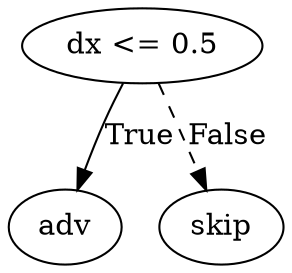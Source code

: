 digraph {
0 [label="dx <= 0.5"];
1 [label="adv"];
0 -> 1 [label="True"];
2 [label="skip"];
0 -> 2 [style="dashed", label="False"];

}